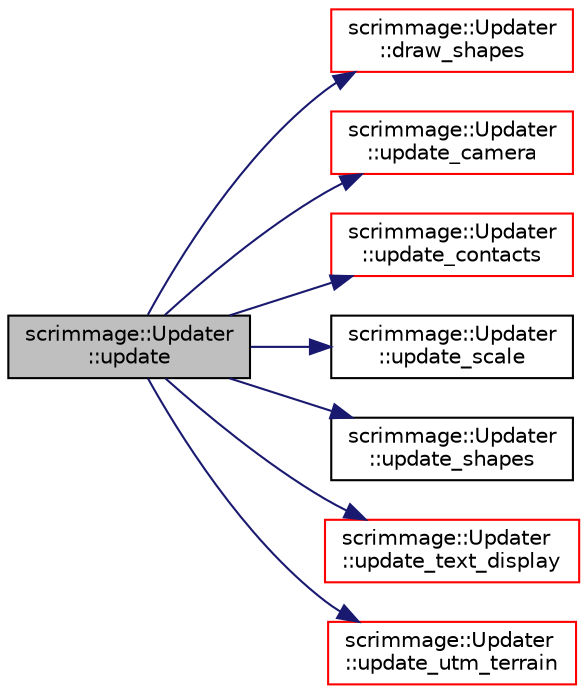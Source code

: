 digraph "scrimmage::Updater::update"
{
 // LATEX_PDF_SIZE
  edge [fontname="Helvetica",fontsize="10",labelfontname="Helvetica",labelfontsize="10"];
  node [fontname="Helvetica",fontsize="10",shape=record];
  rankdir="LR";
  Node1 [label="scrimmage::Updater\l::update",height=0.2,width=0.4,color="black", fillcolor="grey75", style="filled", fontcolor="black",tooltip=" "];
  Node1 -> Node2 [color="midnightblue",fontsize="10",style="solid",fontname="Helvetica"];
  Node2 [label="scrimmage::Updater\l::draw_shapes",height=0.2,width=0.4,color="red", fillcolor="white", style="filled",URL="$classscrimmage_1_1Updater.html#af33bfe5555a68437543449d7b774513b",tooltip=" "];
  Node1 -> Node42 [color="midnightblue",fontsize="10",style="solid",fontname="Helvetica"];
  Node42 [label="scrimmage::Updater\l::update_camera",height=0.2,width=0.4,color="red", fillcolor="white", style="filled",URL="$classscrimmage_1_1Updater.html#a694fd5e005fc053b4423427072900d97",tooltip=" "];
  Node1 -> Node44 [color="midnightblue",fontsize="10",style="solid",fontname="Helvetica"];
  Node44 [label="scrimmage::Updater\l::update_contacts",height=0.2,width=0.4,color="red", fillcolor="white", style="filled",URL="$classscrimmage_1_1Updater.html#ac2a24759fd298cd7b86ee0cb6609101c",tooltip=" "];
  Node1 -> Node50 [color="midnightblue",fontsize="10",style="solid",fontname="Helvetica"];
  Node50 [label="scrimmage::Updater\l::update_scale",height=0.2,width=0.4,color="black", fillcolor="white", style="filled",URL="$classscrimmage_1_1Updater.html#a69b3806a6eab933a764cbdd548b3d444",tooltip=" "];
  Node1 -> Node51 [color="midnightblue",fontsize="10",style="solid",fontname="Helvetica"];
  Node51 [label="scrimmage::Updater\l::update_shapes",height=0.2,width=0.4,color="black", fillcolor="white", style="filled",URL="$classscrimmage_1_1Updater.html#aa50ff0581870aa78c4611286385b88e5",tooltip=" "];
  Node1 -> Node52 [color="midnightblue",fontsize="10",style="solid",fontname="Helvetica"];
  Node52 [label="scrimmage::Updater\l::update_text_display",height=0.2,width=0.4,color="red", fillcolor="white", style="filled",URL="$classscrimmage_1_1Updater.html#a15c578c9a497f8d1531abaa0f8657452",tooltip=" "];
  Node1 -> Node53 [color="midnightblue",fontsize="10",style="solid",fontname="Helvetica"];
  Node53 [label="scrimmage::Updater\l::update_utm_terrain",height=0.2,width=0.4,color="red", fillcolor="white", style="filled",URL="$classscrimmage_1_1Updater.html#ac5d739e03a358f8a1295e6382fc2499c",tooltip=" "];
}
